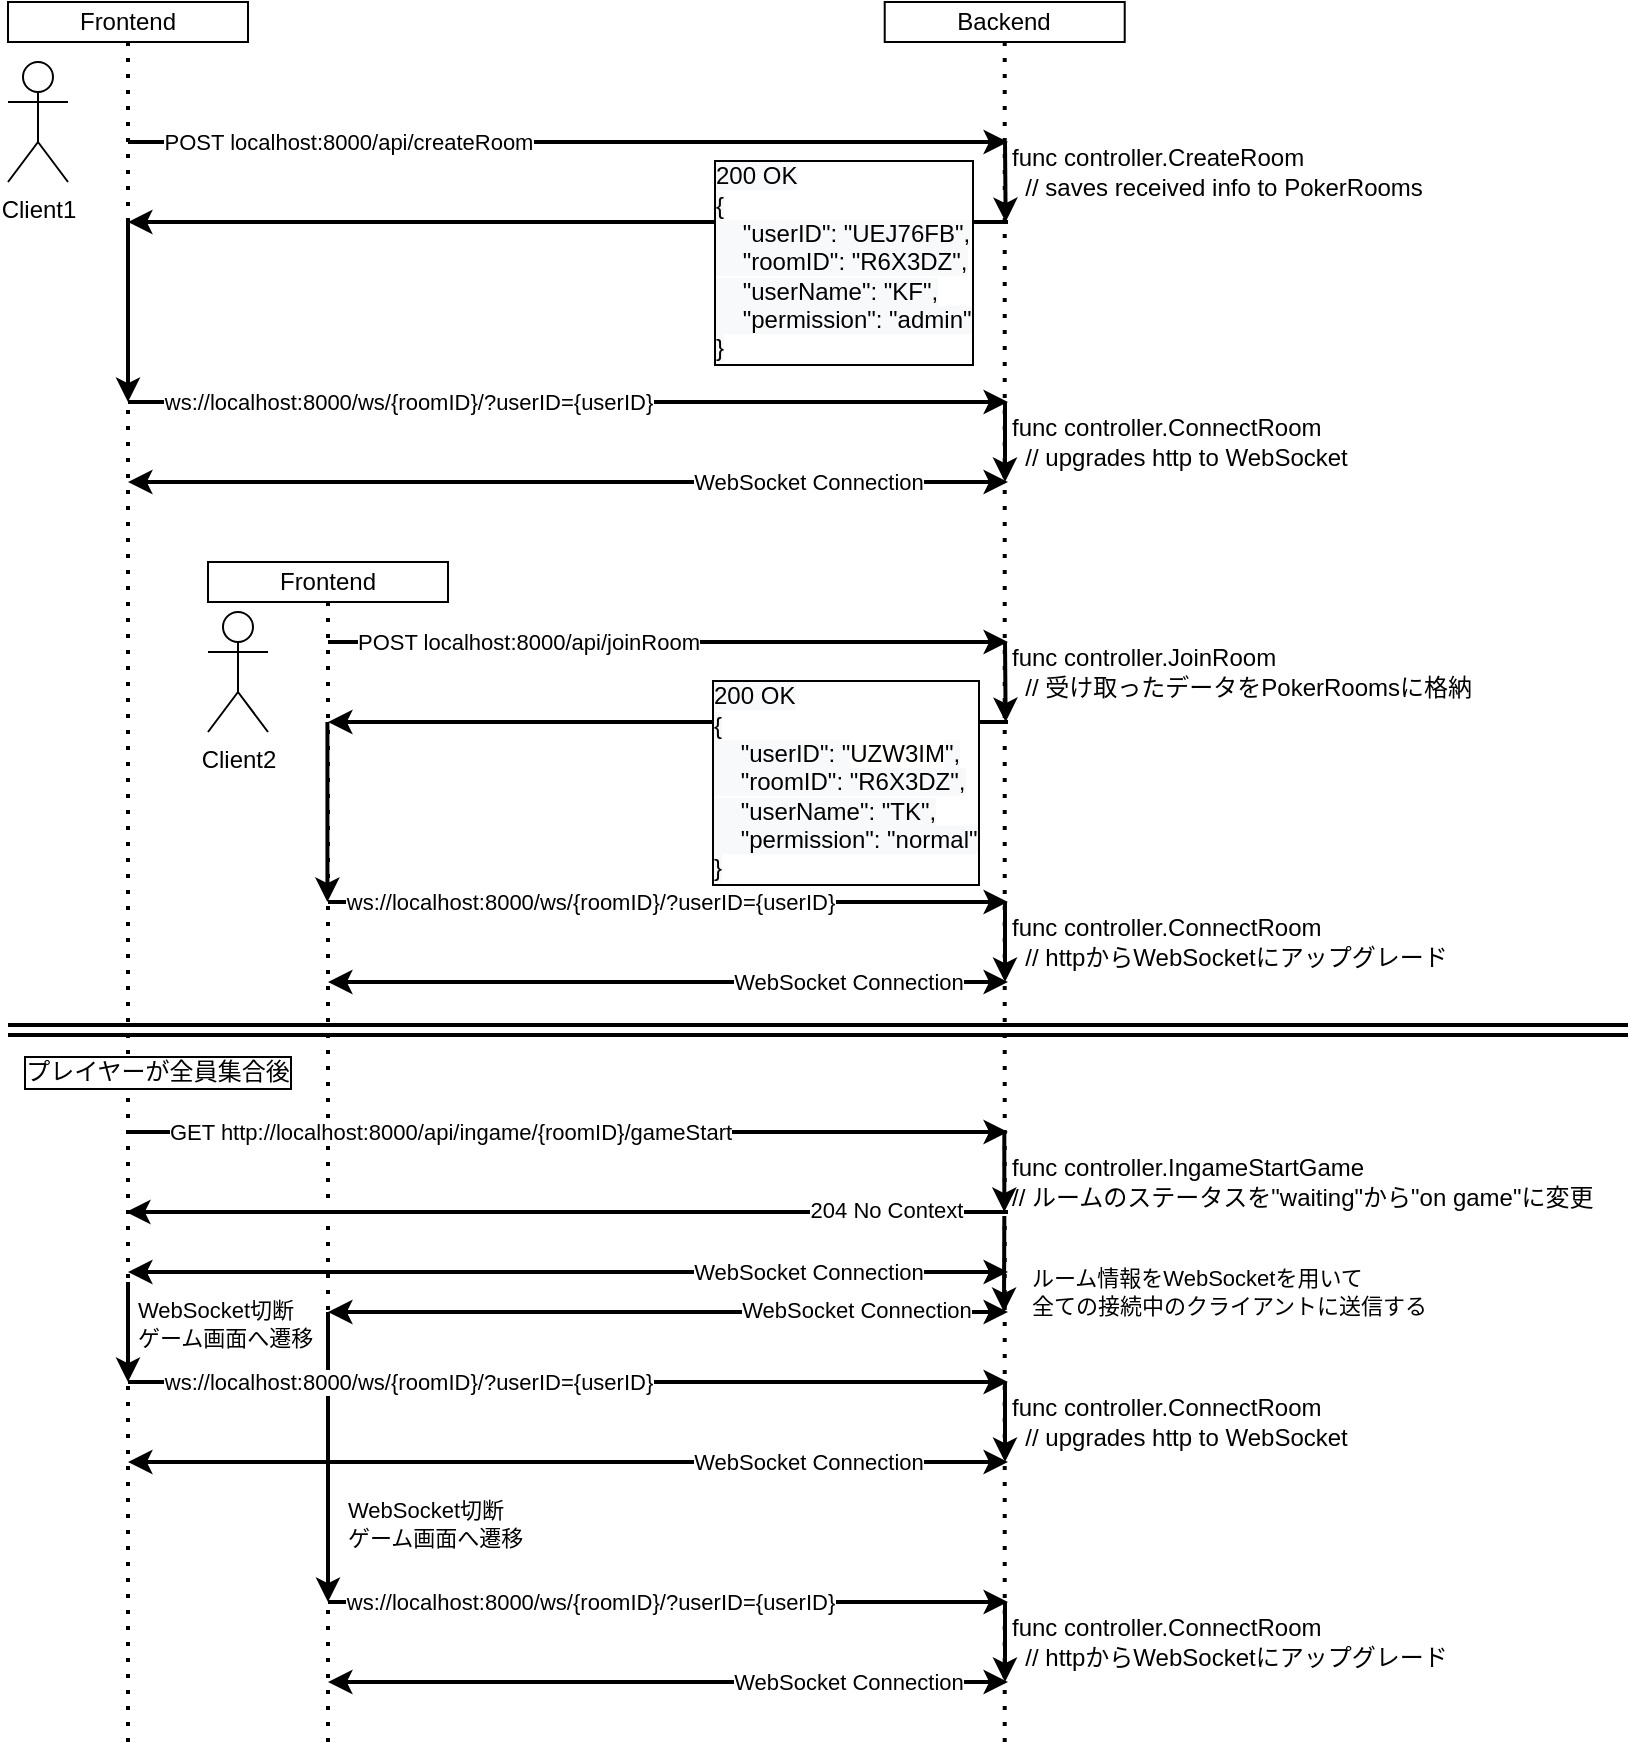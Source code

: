 <mxfile>
    <diagram id="KPb7lOeOR-Pd4nVIoNpo" name="ページ1">
        <mxGraphModel dx="725" dy="649" grid="1" gridSize="10" guides="1" tooltips="1" connect="1" arrows="1" fold="1" page="1" pageScale="1" pageWidth="827" pageHeight="1169" background="#FFFFFF" math="0" shadow="0">
            <root>
                <mxCell id="0"/>
                <mxCell id="1" parent="0"/>
                <mxCell id="V0ArmqJ_Q4vcWamPxunL-76" value="" style="endArrow=classic;html=1;rounded=0;labelBorderColor=default;strokeWidth=2;fontColor=#000000;" parent="1" edge="1">
                    <mxGeometry width="50" height="50" relative="1" as="geometry">
                        <mxPoint x="170" y="675" as="sourcePoint"/>
                        <mxPoint x="170" y="820" as="targetPoint"/>
                    </mxGeometry>
                </mxCell>
                <mxCell id="V0ArmqJ_Q4vcWamPxunL-1" value="Client1" style="shape=umlActor;verticalLabelPosition=bottom;verticalAlign=top;html=1;outlineConnect=0;" parent="1" vertex="1">
                    <mxGeometry x="10" y="50" width="30" height="60" as="geometry"/>
                </mxCell>
                <mxCell id="V0ArmqJ_Q4vcWamPxunL-3" value="Backend" style="rounded=0;whiteSpace=wrap;html=1;" parent="1" vertex="1">
                    <mxGeometry x="448.36" y="20" width="120" height="20" as="geometry"/>
                </mxCell>
                <mxCell id="V0ArmqJ_Q4vcWamPxunL-5" value="Frontend" style="rounded=0;whiteSpace=wrap;html=1;" parent="1" vertex="1">
                    <mxGeometry x="10" y="20" width="120" height="20" as="geometry"/>
                </mxCell>
                <mxCell id="V0ArmqJ_Q4vcWamPxunL-6" value="" style="endArrow=none;dashed=1;html=1;dashPattern=1 3;strokeWidth=2;rounded=0;entryX=0.5;entryY=1;entryDx=0;entryDy=0;" parent="1" target="V0ArmqJ_Q4vcWamPxunL-5" edge="1">
                    <mxGeometry width="50" height="50" relative="1" as="geometry">
                        <mxPoint x="70" y="890" as="sourcePoint"/>
                        <mxPoint x="96" y="310" as="targetPoint"/>
                    </mxGeometry>
                </mxCell>
                <mxCell id="V0ArmqJ_Q4vcWamPxunL-7" value="" style="endArrow=none;dashed=1;html=1;dashPattern=1 3;strokeWidth=2;rounded=0;entryX=0.5;entryY=1;entryDx=0;entryDy=0;" parent="1" edge="1">
                    <mxGeometry width="50" height="50" relative="1" as="geometry">
                        <mxPoint x="508.36" y="890" as="sourcePoint"/>
                        <mxPoint x="508.36" y="40" as="targetPoint"/>
                    </mxGeometry>
                </mxCell>
                <mxCell id="V0ArmqJ_Q4vcWamPxunL-8" value="" style="endArrow=classic;html=1;rounded=0;strokeWidth=2;" parent="1" edge="1">
                    <mxGeometry width="50" height="50" relative="1" as="geometry">
                        <mxPoint x="70" y="90" as="sourcePoint"/>
                        <mxPoint x="510" y="90" as="targetPoint"/>
                    </mxGeometry>
                </mxCell>
                <mxCell id="V0ArmqJ_Q4vcWamPxunL-16" value="POST localhost:8000/api/createRoom" style="edgeLabel;html=1;align=center;verticalAlign=middle;resizable=0;points=[];" parent="V0ArmqJ_Q4vcWamPxunL-8" vertex="1" connectable="0">
                    <mxGeometry x="-0.575" relative="1" as="geometry">
                        <mxPoint x="16" as="offset"/>
                    </mxGeometry>
                </mxCell>
                <mxCell id="V0ArmqJ_Q4vcWamPxunL-9" value="" style="endArrow=none;html=1;rounded=0;startArrow=classic;startFill=1;endFill=0;strokeWidth=2;labelBorderColor=default;" parent="1" edge="1">
                    <mxGeometry width="50" height="50" relative="1" as="geometry">
                        <mxPoint x="70" y="130" as="sourcePoint"/>
                        <mxPoint x="510" y="130" as="targetPoint"/>
                    </mxGeometry>
                </mxCell>
                <mxCell id="V0ArmqJ_Q4vcWamPxunL-18" value="&lt;span style=&quot;font-size: 12px; background-color: rgb(248, 249, 250);&quot;&gt;200 OK&lt;br&gt;{&lt;/span&gt;&lt;br style=&quot;font-size: 12px; background-color: rgb(248, 249, 250);&quot;&gt;&lt;span style=&quot;font-size: 12px; background-color: rgb(248, 249, 250);&quot;&gt;&amp;nbsp; &amp;nbsp; &quot;userID&quot;: &quot;UEJ76FB&quot;,&lt;/span&gt;&lt;br style=&quot;font-size: 12px; background-color: rgb(248, 249, 250);&quot;&gt;&lt;span style=&quot;font-size: 12px; background-color: rgb(248, 249, 250);&quot;&gt;&amp;nbsp; &amp;nbsp; &quot;roomID&quot;: &quot;R6X3DZ&quot;,&lt;/span&gt;&lt;br style=&quot;font-size: 12px; background-color: rgb(248, 249, 250);&quot;&gt;&lt;span style=&quot;font-size: 12px; background-color: rgb(248, 249, 250);&quot;&gt;&amp;nbsp; &amp;nbsp; &quot;userName&quot;: &quot;KF&quot;,&lt;/span&gt;&lt;br style=&quot;font-size: 12px; background-color: rgb(248, 249, 250);&quot;&gt;&lt;span style=&quot;font-size: 12px; background-color: rgb(248, 249, 250);&quot;&gt;&amp;nbsp; &amp;nbsp; &quot;permission&quot;: &quot;admin&quot;&lt;/span&gt;&lt;br style=&quot;font-size: 12px; background-color: rgb(248, 249, 250);&quot;&gt;&lt;span style=&quot;font-size: 12px; background-color: rgb(248, 249, 250);&quot;&gt;}&lt;/span&gt;" style="edgeLabel;html=1;align=left;verticalAlign=middle;resizable=0;points=[];labelBorderColor=default;" parent="V0ArmqJ_Q4vcWamPxunL-9" vertex="1" connectable="0">
                    <mxGeometry x="0.088" y="-1" relative="1" as="geometry">
                        <mxPoint x="51" y="19" as="offset"/>
                    </mxGeometry>
                </mxCell>
                <mxCell id="V0ArmqJ_Q4vcWamPxunL-11" value="" style="endArrow=classic;html=1;rounded=0;strokeWidth=2;" parent="1" edge="1">
                    <mxGeometry width="50" height="50" relative="1" as="geometry">
                        <mxPoint x="508.5" y="90" as="sourcePoint"/>
                        <mxPoint x="508.84" y="130" as="targetPoint"/>
                    </mxGeometry>
                </mxCell>
                <mxCell id="V0ArmqJ_Q4vcWamPxunL-19" value="" style="endArrow=classic;html=1;rounded=0;strokeWidth=2;" parent="1" edge="1">
                    <mxGeometry width="50" height="50" relative="1" as="geometry">
                        <mxPoint x="70" y="220" as="sourcePoint"/>
                        <mxPoint x="510" y="220" as="targetPoint"/>
                    </mxGeometry>
                </mxCell>
                <mxCell id="V0ArmqJ_Q4vcWamPxunL-20" value="ws://localhost:8000/ws/{roomID}/?userID={userID}" style="edgeLabel;html=1;align=center;verticalAlign=middle;resizable=0;points=[];" parent="V0ArmqJ_Q4vcWamPxunL-19" vertex="1" connectable="0">
                    <mxGeometry x="-0.575" relative="1" as="geometry">
                        <mxPoint x="46" as="offset"/>
                    </mxGeometry>
                </mxCell>
                <mxCell id="V0ArmqJ_Q4vcWamPxunL-21" value="" style="endArrow=classic;html=1;rounded=0;strokeWidth=2;" parent="1" edge="1">
                    <mxGeometry width="50" height="50" relative="1" as="geometry">
                        <mxPoint x="70" y="130" as="sourcePoint"/>
                        <mxPoint x="70" y="220" as="targetPoint"/>
                    </mxGeometry>
                </mxCell>
                <mxCell id="V0ArmqJ_Q4vcWamPxunL-22" value="" style="endArrow=classic;startArrow=classic;html=1;rounded=0;strokeWidth=2;" parent="1" edge="1">
                    <mxGeometry width="50" height="50" relative="1" as="geometry">
                        <mxPoint x="70" y="260" as="sourcePoint"/>
                        <mxPoint x="510" y="260" as="targetPoint"/>
                    </mxGeometry>
                </mxCell>
                <mxCell id="V0ArmqJ_Q4vcWamPxunL-33" value="WebSocket Connection" style="edgeLabel;html=1;align=center;verticalAlign=middle;resizable=0;points=[];" parent="V0ArmqJ_Q4vcWamPxunL-22" vertex="1" connectable="0">
                    <mxGeometry x="0.129" y="3" relative="1" as="geometry">
                        <mxPoint x="91" y="3" as="offset"/>
                    </mxGeometry>
                </mxCell>
                <mxCell id="V0ArmqJ_Q4vcWamPxunL-23" value="" style="endArrow=classic;html=1;rounded=0;strokeWidth=2;" parent="1" edge="1">
                    <mxGeometry width="50" height="50" relative="1" as="geometry">
                        <mxPoint x="508.5" y="220" as="sourcePoint"/>
                        <mxPoint x="508.5" y="260" as="targetPoint"/>
                    </mxGeometry>
                </mxCell>
                <mxCell id="V0ArmqJ_Q4vcWamPxunL-26" value="func controller.CreateRoom&lt;br&gt;&amp;nbsp; // saves received info&amp;nbsp;to PokerRooms" style="text;html=1;strokeColor=none;fillColor=none;align=left;verticalAlign=middle;whiteSpace=wrap;rounded=0;labelBackgroundColor=none;labelBorderColor=none;" parent="1" vertex="1">
                    <mxGeometry x="510" y="90" width="230" height="30" as="geometry"/>
                </mxCell>
                <mxCell id="V0ArmqJ_Q4vcWamPxunL-28" value="func controller.ConnectRoom&lt;br&gt;&amp;nbsp; // upgrades http to WebSocket" style="text;html=1;align=left;verticalAlign=middle;resizable=0;points=[];autosize=1;strokeColor=none;fillColor=none;" parent="1" vertex="1">
                    <mxGeometry x="510" y="220" width="190" height="40" as="geometry"/>
                </mxCell>
                <mxCell id="V0ArmqJ_Q4vcWamPxunL-29" value="Frontend" style="rounded=0;whiteSpace=wrap;html=1;" parent="1" vertex="1">
                    <mxGeometry x="110" y="300" width="120" height="20" as="geometry"/>
                </mxCell>
                <mxCell id="V0ArmqJ_Q4vcWamPxunL-30" value="" style="endArrow=none;dashed=1;html=1;dashPattern=1 3;strokeWidth=2;rounded=0;entryX=0.5;entryY=1;entryDx=0;entryDy=0;" parent="1" target="V0ArmqJ_Q4vcWamPxunL-29" edge="1">
                    <mxGeometry width="50" height="50" relative="1" as="geometry">
                        <mxPoint x="170" y="890" as="sourcePoint"/>
                        <mxPoint x="196" y="560" as="targetPoint"/>
                    </mxGeometry>
                </mxCell>
                <mxCell id="V0ArmqJ_Q4vcWamPxunL-31" value="Client2" style="shape=umlActor;verticalLabelPosition=bottom;verticalAlign=top;html=1;outlineConnect=0;" parent="1" vertex="1">
                    <mxGeometry x="110" y="325" width="30" height="60" as="geometry"/>
                </mxCell>
                <mxCell id="V0ArmqJ_Q4vcWamPxunL-34" value="" style="endArrow=classic;html=1;rounded=0;strokeWidth=2;" parent="1" edge="1">
                    <mxGeometry width="50" height="50" relative="1" as="geometry">
                        <mxPoint x="170" y="340" as="sourcePoint"/>
                        <mxPoint x="510" y="340" as="targetPoint"/>
                    </mxGeometry>
                </mxCell>
                <mxCell id="V0ArmqJ_Q4vcWamPxunL-35" value="POST localhost:8000/api/joinRoom" style="edgeLabel;html=1;align=center;verticalAlign=middle;resizable=0;points=[];" parent="V0ArmqJ_Q4vcWamPxunL-34" vertex="1" connectable="0">
                    <mxGeometry x="-0.789" relative="1" as="geometry">
                        <mxPoint x="64" as="offset"/>
                    </mxGeometry>
                </mxCell>
                <mxCell id="V0ArmqJ_Q4vcWamPxunL-37" value="func controller.JoinRoom&lt;br&gt;&amp;nbsp; // 受け取ったデータをPokerRoomsに格納" style="text;html=1;strokeColor=none;fillColor=none;align=left;verticalAlign=middle;whiteSpace=wrap;rounded=0;labelBackgroundColor=none;labelBorderColor=none;" parent="1" vertex="1">
                    <mxGeometry x="510" y="340" width="240" height="30" as="geometry"/>
                </mxCell>
                <mxCell id="V0ArmqJ_Q4vcWamPxunL-38" value="" style="endArrow=none;html=1;rounded=0;startArrow=classic;startFill=1;endFill=0;strokeWidth=2;" parent="1" edge="1">
                    <mxGeometry width="50" height="50" relative="1" as="geometry">
                        <mxPoint x="170" y="380" as="sourcePoint"/>
                        <mxPoint x="510" y="380" as="targetPoint"/>
                    </mxGeometry>
                </mxCell>
                <mxCell id="V0ArmqJ_Q4vcWamPxunL-39" value="&lt;span style=&quot;font-size: 12px; background-color: rgb(248, 249, 250);&quot;&gt;200 OK&lt;br&gt;{&lt;/span&gt;&lt;br style=&quot;font-size: 12px; background-color: rgb(248, 249, 250);&quot;&gt;&lt;span style=&quot;font-size: 12px; background-color: rgb(248, 249, 250);&quot;&gt;&amp;nbsp; &amp;nbsp; &quot;userID&quot;: &quot;&lt;/span&gt;&lt;span style=&quot;background-color: rgb(255, 255, 254); font-size: 12px;&quot;&gt;UZW3IM&lt;/span&gt;&lt;span style=&quot;background-color: rgb(248, 249, 250); font-size: 12px;&quot;&gt;&quot;,&lt;/span&gt;&lt;br&gt;&lt;span style=&quot;font-size: 12px; background-color: rgb(248, 249, 250);&quot;&gt;&amp;nbsp; &amp;nbsp; &quot;roomID&quot;: &quot;R6X3DZ&quot;,&lt;/span&gt;&lt;br style=&quot;font-size: 12px; background-color: rgb(248, 249, 250);&quot;&gt;&lt;span style=&quot;font-size: 12px; background-color: rgb(248, 249, 250);&quot;&gt;&amp;nbsp; &amp;nbsp; &quot;userName&quot;: &quot;TK&quot;,&lt;/span&gt;&lt;br style=&quot;font-size: 12px; background-color: rgb(248, 249, 250);&quot;&gt;&lt;span style=&quot;font-size: 12px; background-color: rgb(248, 249, 250);&quot;&gt;&amp;nbsp; &amp;nbsp; &quot;permission&quot;: &quot;normal&quot;&lt;/span&gt;&lt;br style=&quot;font-size: 12px; background-color: rgb(248, 249, 250);&quot;&gt;&lt;span style=&quot;font-size: 12px; background-color: rgb(248, 249, 250);&quot;&gt;}&lt;/span&gt;" style="edgeLabel;html=1;align=left;verticalAlign=middle;resizable=0;points=[];labelBorderColor=default;" parent="V0ArmqJ_Q4vcWamPxunL-38" vertex="1" connectable="0">
                    <mxGeometry x="0.088" y="-1" relative="1" as="geometry">
                        <mxPoint x="5" y="29" as="offset"/>
                    </mxGeometry>
                </mxCell>
                <mxCell id="V0ArmqJ_Q4vcWamPxunL-40" value="" style="endArrow=classic;html=1;rounded=0;strokeWidth=2;" parent="1" edge="1">
                    <mxGeometry width="50" height="50" relative="1" as="geometry">
                        <mxPoint x="508.5" y="340" as="sourcePoint"/>
                        <mxPoint x="508.84" y="380" as="targetPoint"/>
                    </mxGeometry>
                </mxCell>
                <mxCell id="V0ArmqJ_Q4vcWamPxunL-41" value="" style="endArrow=classic;html=1;rounded=0;strokeWidth=2;" parent="1" edge="1">
                    <mxGeometry width="50" height="50" relative="1" as="geometry">
                        <mxPoint x="169.71" y="380" as="sourcePoint"/>
                        <mxPoint x="169.71" y="470" as="targetPoint"/>
                    </mxGeometry>
                </mxCell>
                <mxCell id="V0ArmqJ_Q4vcWamPxunL-42" value="" style="endArrow=classic;html=1;rounded=0;strokeWidth=2;" parent="1" edge="1">
                    <mxGeometry width="50" height="50" relative="1" as="geometry">
                        <mxPoint x="170" y="470" as="sourcePoint"/>
                        <mxPoint x="510" y="470" as="targetPoint"/>
                    </mxGeometry>
                </mxCell>
                <mxCell id="V0ArmqJ_Q4vcWamPxunL-43" value="ws://localhost:8000/ws/{roomID}/?userID={userID}" style="edgeLabel;html=1;align=center;verticalAlign=middle;resizable=0;points=[];" parent="V0ArmqJ_Q4vcWamPxunL-42" vertex="1" connectable="0">
                    <mxGeometry x="-0.575" relative="1" as="geometry">
                        <mxPoint x="58" as="offset"/>
                    </mxGeometry>
                </mxCell>
                <mxCell id="V0ArmqJ_Q4vcWamPxunL-44" value="" style="endArrow=classic;startArrow=classic;html=1;rounded=0;strokeWidth=2;" parent="1" edge="1">
                    <mxGeometry width="50" height="50" relative="1" as="geometry">
                        <mxPoint x="170" y="510" as="sourcePoint"/>
                        <mxPoint x="510" y="510" as="targetPoint"/>
                    </mxGeometry>
                </mxCell>
                <mxCell id="V0ArmqJ_Q4vcWamPxunL-45" value="WebSocket Connection" style="edgeLabel;html=1;align=center;verticalAlign=middle;resizable=0;points=[];" parent="V0ArmqJ_Q4vcWamPxunL-44" vertex="1" connectable="0">
                    <mxGeometry x="0.129" y="3" relative="1" as="geometry">
                        <mxPoint x="68" y="3" as="offset"/>
                    </mxGeometry>
                </mxCell>
                <mxCell id="V0ArmqJ_Q4vcWamPxunL-46" value="" style="endArrow=classic;html=1;rounded=0;strokeWidth=2;" parent="1" edge="1">
                    <mxGeometry width="50" height="50" relative="1" as="geometry">
                        <mxPoint x="508.5" y="470" as="sourcePoint"/>
                        <mxPoint x="508.5" y="510" as="targetPoint"/>
                    </mxGeometry>
                </mxCell>
                <mxCell id="V0ArmqJ_Q4vcWamPxunL-47" value="func controller.ConnectRoom&lt;br&gt;&amp;nbsp; // httpからWebSocketにアップグレード" style="text;html=1;align=left;verticalAlign=middle;resizable=0;points=[];autosize=1;strokeColor=none;fillColor=none;" parent="1" vertex="1">
                    <mxGeometry x="510" y="470" width="240" height="40" as="geometry"/>
                </mxCell>
                <mxCell id="V0ArmqJ_Q4vcWamPxunL-48" value="" style="endArrow=classic;html=1;rounded=0;strokeWidth=2;" parent="1" edge="1">
                    <mxGeometry width="50" height="50" relative="1" as="geometry">
                        <mxPoint x="70" y="585" as="sourcePoint"/>
                        <mxPoint x="510" y="585" as="targetPoint"/>
                    </mxGeometry>
                </mxCell>
                <mxCell id="V0ArmqJ_Q4vcWamPxunL-49" value="GET http://localhost:8000/api/ingame/{roomID}/gameStart" style="edgeLabel;html=1;align=center;verticalAlign=middle;resizable=0;points=[];" parent="V0ArmqJ_Q4vcWamPxunL-48" vertex="1" connectable="0">
                    <mxGeometry x="-0.871" y="-2" relative="1" as="geometry">
                        <mxPoint x="132" y="-2" as="offset"/>
                    </mxGeometry>
                </mxCell>
                <mxCell id="V0ArmqJ_Q4vcWamPxunL-50" value="" style="endArrow=classic;html=1;rounded=0;strokeWidth=2;" parent="1" edge="1">
                    <mxGeometry width="50" height="50" relative="1" as="geometry">
                        <mxPoint x="508.16" y="585" as="sourcePoint"/>
                        <mxPoint x="508.16" y="625" as="targetPoint"/>
                    </mxGeometry>
                </mxCell>
                <mxCell id="V0ArmqJ_Q4vcWamPxunL-51" value="func controller.IngameStartGame&lt;br&gt;// ルームのステータスを&quot;waiting&quot;から&quot;on game&quot;に変更" style="text;html=1;align=left;verticalAlign=middle;resizable=0;points=[];autosize=1;strokeColor=none;fillColor=none;" parent="1" vertex="1">
                    <mxGeometry x="510" y="590" width="310" height="40" as="geometry"/>
                </mxCell>
                <mxCell id="V0ArmqJ_Q4vcWamPxunL-53" value="" style="endArrow=classic;html=1;rounded=0;strokeWidth=2;" parent="1" edge="1">
                    <mxGeometry width="50" height="50" relative="1" as="geometry">
                        <mxPoint x="510" y="625" as="sourcePoint"/>
                        <mxPoint x="69" y="625" as="targetPoint"/>
                    </mxGeometry>
                </mxCell>
                <mxCell id="V0ArmqJ_Q4vcWamPxunL-54" value="204 No Context" style="edgeLabel;html=1;align=center;verticalAlign=middle;resizable=0;points=[];" parent="V0ArmqJ_Q4vcWamPxunL-53" vertex="1" connectable="0">
                    <mxGeometry x="-0.643" y="-1" relative="1" as="geometry">
                        <mxPoint x="17" as="offset"/>
                    </mxGeometry>
                </mxCell>
                <mxCell id="V0ArmqJ_Q4vcWamPxunL-55" value="" style="endArrow=classic;startArrow=classic;html=1;rounded=0;strokeWidth=2;" parent="1" edge="1">
                    <mxGeometry width="50" height="50" relative="1" as="geometry">
                        <mxPoint x="170" y="675" as="sourcePoint"/>
                        <mxPoint x="510" y="675" as="targetPoint"/>
                    </mxGeometry>
                </mxCell>
                <mxCell id="V0ArmqJ_Q4vcWamPxunL-56" value="ルーム情報をWebSocketを用いて&lt;br&gt;全ての接続中のクライアントに送信する" style="edgeLabel;html=1;align=left;verticalAlign=middle;resizable=0;points=[];" parent="V0ArmqJ_Q4vcWamPxunL-55" vertex="1" connectable="0">
                    <mxGeometry x="0.129" y="3" relative="1" as="geometry">
                        <mxPoint x="158" y="-7" as="offset"/>
                    </mxGeometry>
                </mxCell>
                <mxCell id="V0ArmqJ_Q4vcWamPxunL-60" value="WebSocket Connection" style="edgeLabel;html=1;align=center;verticalAlign=middle;resizable=0;points=[];" parent="V0ArmqJ_Q4vcWamPxunL-55" vertex="1" connectable="0">
                    <mxGeometry x="0.55" y="1" relative="1" as="geometry">
                        <mxPoint as="offset"/>
                    </mxGeometry>
                </mxCell>
                <mxCell id="V0ArmqJ_Q4vcWamPxunL-57" value="" style="endArrow=classic;html=1;rounded=0;strokeWidth=2;" parent="1" edge="1">
                    <mxGeometry width="50" height="50" relative="1" as="geometry">
                        <mxPoint x="508.16" y="627" as="sourcePoint"/>
                        <mxPoint x="508" y="675" as="targetPoint"/>
                    </mxGeometry>
                </mxCell>
                <mxCell id="V0ArmqJ_Q4vcWamPxunL-58" value="" style="endArrow=classic;startArrow=classic;html=1;rounded=0;strokeWidth=2;" parent="1" edge="1">
                    <mxGeometry width="50" height="50" relative="1" as="geometry">
                        <mxPoint x="70" y="655" as="sourcePoint"/>
                        <mxPoint x="510" y="655" as="targetPoint"/>
                    </mxGeometry>
                </mxCell>
                <mxCell id="V0ArmqJ_Q4vcWamPxunL-59" value="WebSocket Connection" style="edgeLabel;html=1;align=center;verticalAlign=middle;resizable=0;points=[];" parent="V0ArmqJ_Q4vcWamPxunL-58" vertex="1" connectable="0">
                    <mxGeometry x="0.129" y="3" relative="1" as="geometry">
                        <mxPoint x="91" y="3" as="offset"/>
                    </mxGeometry>
                </mxCell>
                <mxCell id="V0ArmqJ_Q4vcWamPxunL-61" value="" style="endArrow=none;html=1;rounded=0;labelBorderColor=default;strokeWidth=2;fontColor=#000000;shape=link;" parent="1" edge="1">
                    <mxGeometry width="50" height="50" relative="1" as="geometry">
                        <mxPoint x="10" y="534" as="sourcePoint"/>
                        <mxPoint x="820" y="534" as="targetPoint"/>
                    </mxGeometry>
                </mxCell>
                <mxCell id="V0ArmqJ_Q4vcWamPxunL-66" value="プレイヤーが全員集合後" style="text;html=1;strokeColor=none;fillColor=none;align=center;verticalAlign=middle;whiteSpace=wrap;rounded=0;labelBackgroundColor=default;labelBorderColor=default;fontColor=#000000;" parent="1" vertex="1">
                    <mxGeometry x="10" y="540" width="150" height="30" as="geometry"/>
                </mxCell>
                <mxCell id="V0ArmqJ_Q4vcWamPxunL-67" value="" style="endArrow=classic;html=1;rounded=0;labelBorderColor=default;strokeWidth=2;fontColor=#000000;" parent="1" edge="1">
                    <mxGeometry width="50" height="50" relative="1" as="geometry">
                        <mxPoint x="70" y="660" as="sourcePoint"/>
                        <mxPoint x="70" y="710" as="targetPoint"/>
                    </mxGeometry>
                </mxCell>
                <mxCell id="V0ArmqJ_Q4vcWamPxunL-68" value="WebSocket切断&lt;br&gt;ゲーム画面へ遷移" style="edgeLabel;html=1;align=left;verticalAlign=middle;resizable=0;points=[];" parent="1" vertex="1" connectable="0">
                    <mxGeometry x="75.004" y="690" as="geometry">
                        <mxPoint x="-2" y="-9" as="offset"/>
                    </mxGeometry>
                </mxCell>
                <mxCell id="V0ArmqJ_Q4vcWamPxunL-70" value="" style="endArrow=classic;html=1;rounded=0;strokeWidth=2;" parent="1" edge="1">
                    <mxGeometry width="50" height="50" relative="1" as="geometry">
                        <mxPoint x="70" y="710" as="sourcePoint"/>
                        <mxPoint x="510" y="710" as="targetPoint"/>
                    </mxGeometry>
                </mxCell>
                <mxCell id="V0ArmqJ_Q4vcWamPxunL-71" value="ws://localhost:8000/ws/{roomID}/?userID={userID}" style="edgeLabel;html=1;align=center;verticalAlign=middle;resizable=0;points=[];" parent="V0ArmqJ_Q4vcWamPxunL-70" vertex="1" connectable="0">
                    <mxGeometry x="-0.575" relative="1" as="geometry">
                        <mxPoint x="46" as="offset"/>
                    </mxGeometry>
                </mxCell>
                <mxCell id="V0ArmqJ_Q4vcWamPxunL-72" value="" style="endArrow=classic;startArrow=classic;html=1;rounded=0;strokeWidth=2;" parent="1" edge="1">
                    <mxGeometry width="50" height="50" relative="1" as="geometry">
                        <mxPoint x="70" y="750" as="sourcePoint"/>
                        <mxPoint x="510" y="750" as="targetPoint"/>
                    </mxGeometry>
                </mxCell>
                <mxCell id="V0ArmqJ_Q4vcWamPxunL-73" value="WebSocket Connection" style="edgeLabel;html=1;align=center;verticalAlign=middle;resizable=0;points=[];" parent="V0ArmqJ_Q4vcWamPxunL-72" vertex="1" connectable="0">
                    <mxGeometry x="0.129" y="3" relative="1" as="geometry">
                        <mxPoint x="91" y="3" as="offset"/>
                    </mxGeometry>
                </mxCell>
                <mxCell id="V0ArmqJ_Q4vcWamPxunL-74" value="" style="endArrow=classic;html=1;rounded=0;strokeWidth=2;" parent="1" edge="1">
                    <mxGeometry width="50" height="50" relative="1" as="geometry">
                        <mxPoint x="508.5" y="710" as="sourcePoint"/>
                        <mxPoint x="508.5" y="750" as="targetPoint"/>
                    </mxGeometry>
                </mxCell>
                <mxCell id="V0ArmqJ_Q4vcWamPxunL-75" value="func controller.ConnectRoom&lt;br&gt;&amp;nbsp; // upgrades http to WebSocket" style="text;html=1;align=left;verticalAlign=middle;resizable=0;points=[];autosize=1;strokeColor=none;fillColor=none;" parent="1" vertex="1">
                    <mxGeometry x="510" y="710" width="190" height="40" as="geometry"/>
                </mxCell>
                <mxCell id="V0ArmqJ_Q4vcWamPxunL-83" value="" style="endArrow=classic;html=1;rounded=0;strokeWidth=2;" parent="1" edge="1">
                    <mxGeometry width="50" height="50" relative="1" as="geometry">
                        <mxPoint x="170" y="820" as="sourcePoint"/>
                        <mxPoint x="510" y="820" as="targetPoint"/>
                    </mxGeometry>
                </mxCell>
                <mxCell id="V0ArmqJ_Q4vcWamPxunL-84" value="ws://localhost:8000/ws/{roomID}/?userID={userID}" style="edgeLabel;html=1;align=center;verticalAlign=middle;resizable=0;points=[];" parent="V0ArmqJ_Q4vcWamPxunL-83" vertex="1" connectable="0">
                    <mxGeometry x="-0.575" relative="1" as="geometry">
                        <mxPoint x="58" as="offset"/>
                    </mxGeometry>
                </mxCell>
                <mxCell id="V0ArmqJ_Q4vcWamPxunL-85" value="" style="endArrow=classic;startArrow=classic;html=1;rounded=0;strokeWidth=2;" parent="1" edge="1">
                    <mxGeometry width="50" height="50" relative="1" as="geometry">
                        <mxPoint x="170" y="860" as="sourcePoint"/>
                        <mxPoint x="510" y="860" as="targetPoint"/>
                    </mxGeometry>
                </mxCell>
                <mxCell id="V0ArmqJ_Q4vcWamPxunL-86" value="WebSocket Connection" style="edgeLabel;html=1;align=center;verticalAlign=middle;resizable=0;points=[];" parent="V0ArmqJ_Q4vcWamPxunL-85" vertex="1" connectable="0">
                    <mxGeometry x="0.129" y="3" relative="1" as="geometry">
                        <mxPoint x="68" y="3" as="offset"/>
                    </mxGeometry>
                </mxCell>
                <mxCell id="V0ArmqJ_Q4vcWamPxunL-87" value="" style="endArrow=classic;html=1;rounded=0;strokeWidth=2;" parent="1" edge="1">
                    <mxGeometry width="50" height="50" relative="1" as="geometry">
                        <mxPoint x="508.5" y="820" as="sourcePoint"/>
                        <mxPoint x="508.5" y="860" as="targetPoint"/>
                    </mxGeometry>
                </mxCell>
                <mxCell id="V0ArmqJ_Q4vcWamPxunL-88" value="func controller.ConnectRoom&lt;br&gt;&amp;nbsp; // httpからWebSocketにアップグレード" style="text;html=1;align=left;verticalAlign=middle;resizable=0;points=[];autosize=1;strokeColor=none;fillColor=none;" parent="1" vertex="1">
                    <mxGeometry x="510" y="820" width="240" height="40" as="geometry"/>
                </mxCell>
                <mxCell id="V0ArmqJ_Q4vcWamPxunL-90" value="WebSocket切断&lt;br&gt;ゲーム画面へ遷移" style="edgeLabel;html=1;align=left;verticalAlign=middle;resizable=0;points=[];" parent="1" vertex="1" connectable="0">
                    <mxGeometry x="180.004" y="790" as="geometry">
                        <mxPoint x="-2" y="-9" as="offset"/>
                    </mxGeometry>
                </mxCell>
            </root>
        </mxGraphModel>
    </diagram>
</mxfile>